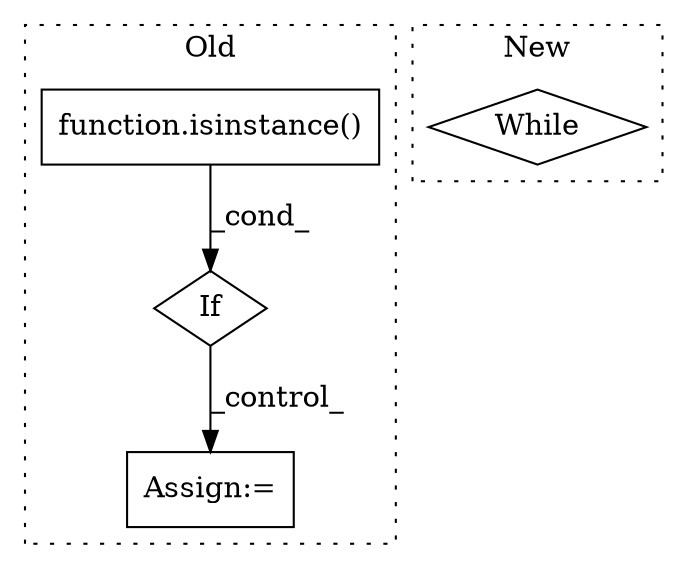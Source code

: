 digraph G {
subgraph cluster0 {
1 [label="function.isinstance()" a="75" s="25721,25749" l="11,1" shape="box"];
3 [label="If" a="96" s="25697" l="0" shape="diamond"];
4 [label="Assign:=" a="68" s="25932" l="3" shape="box"];
label = "Old";
style="dotted";
}
subgraph cluster1 {
2 [label="While" a="52" s="25496,25535" l="6,14" shape="diamond"];
label = "New";
style="dotted";
}
1 -> 3 [label="_cond_"];
3 -> 4 [label="_control_"];
}
